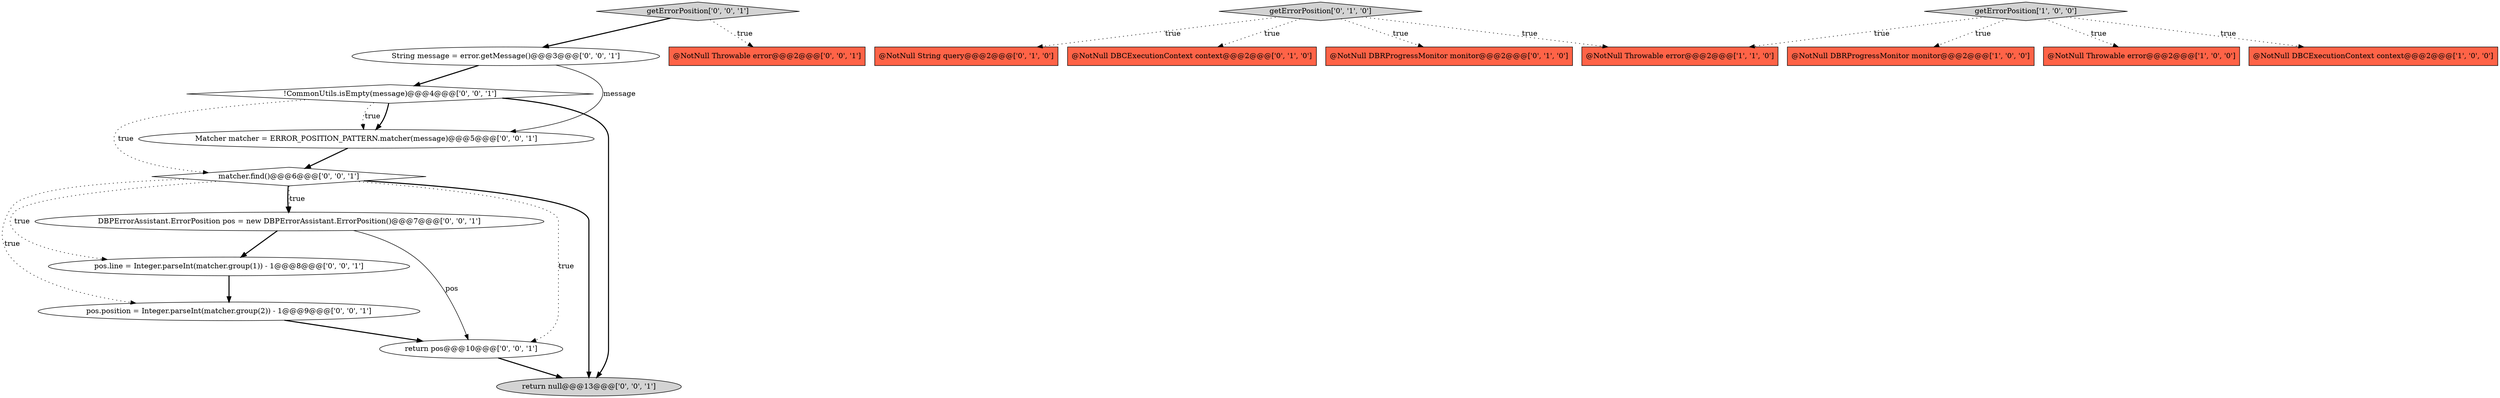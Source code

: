 digraph {
12 [style = filled, label = "Matcher matcher = ERROR_POSITION_PATTERN.matcher(message)@@@5@@@['0', '0', '1']", fillcolor = white, shape = ellipse image = "AAA0AAABBB3BBB"];
19 [style = filled, label = "getErrorPosition['0', '0', '1']", fillcolor = lightgray, shape = diamond image = "AAA0AAABBB3BBB"];
4 [style = filled, label = "@NotNull Throwable error@@@2@@@['1', '1', '0']", fillcolor = tomato, shape = box image = "AAA0AAABBB1BBB"];
0 [style = filled, label = "@NotNull DBRProgressMonitor monitor@@@2@@@['1', '0', '0']", fillcolor = tomato, shape = box image = "AAA0AAABBB1BBB"];
1 [style = filled, label = "@NotNull Throwable error@@@2@@@['1', '0', '0']", fillcolor = tomato, shape = box image = "AAA0AAABBB1BBB"];
6 [style = filled, label = "@NotNull DBCExecutionContext context@@@2@@@['0', '1', '0']", fillcolor = tomato, shape = box image = "AAA0AAABBB2BBB"];
8 [style = filled, label = "getErrorPosition['0', '1', '0']", fillcolor = lightgray, shape = diamond image = "AAA0AAABBB2BBB"];
9 [style = filled, label = "@NotNull Throwable error@@@2@@@['0', '0', '1']", fillcolor = tomato, shape = box image = "AAA0AAABBB3BBB"];
11 [style = filled, label = "return pos@@@10@@@['0', '0', '1']", fillcolor = white, shape = ellipse image = "AAA0AAABBB3BBB"];
13 [style = filled, label = "matcher.find()@@@6@@@['0', '0', '1']", fillcolor = white, shape = diamond image = "AAA0AAABBB3BBB"];
14 [style = filled, label = "!CommonUtils.isEmpty(message)@@@4@@@['0', '0', '1']", fillcolor = white, shape = diamond image = "AAA0AAABBB3BBB"];
17 [style = filled, label = "pos.line = Integer.parseInt(matcher.group(1)) - 1@@@8@@@['0', '0', '1']", fillcolor = white, shape = ellipse image = "AAA0AAABBB3BBB"];
18 [style = filled, label = "return null@@@13@@@['0', '0', '1']", fillcolor = lightgray, shape = ellipse image = "AAA0AAABBB3BBB"];
10 [style = filled, label = "pos.position = Integer.parseInt(matcher.group(2)) - 1@@@9@@@['0', '0', '1']", fillcolor = white, shape = ellipse image = "AAA0AAABBB3BBB"];
2 [style = filled, label = "getErrorPosition['1', '0', '0']", fillcolor = lightgray, shape = diamond image = "AAA0AAABBB1BBB"];
16 [style = filled, label = "DBPErrorAssistant.ErrorPosition pos = new DBPErrorAssistant.ErrorPosition()@@@7@@@['0', '0', '1']", fillcolor = white, shape = ellipse image = "AAA0AAABBB3BBB"];
3 [style = filled, label = "@NotNull DBCExecutionContext context@@@2@@@['1', '0', '0']", fillcolor = tomato, shape = box image = "AAA0AAABBB1BBB"];
15 [style = filled, label = "String message = error.getMessage()@@@3@@@['0', '0', '1']", fillcolor = white, shape = ellipse image = "AAA0AAABBB3BBB"];
7 [style = filled, label = "@NotNull DBRProgressMonitor monitor@@@2@@@['0', '1', '0']", fillcolor = tomato, shape = box image = "AAA0AAABBB2BBB"];
5 [style = filled, label = "@NotNull String query@@@2@@@['0', '1', '0']", fillcolor = tomato, shape = box image = "AAA0AAABBB2BBB"];
2->3 [style = dotted, label="true"];
2->4 [style = dotted, label="true"];
14->18 [style = bold, label=""];
8->6 [style = dotted, label="true"];
16->11 [style = solid, label="pos"];
13->11 [style = dotted, label="true"];
19->15 [style = bold, label=""];
13->16 [style = dotted, label="true"];
13->10 [style = dotted, label="true"];
14->12 [style = bold, label=""];
11->18 [style = bold, label=""];
10->11 [style = bold, label=""];
19->9 [style = dotted, label="true"];
15->12 [style = solid, label="message"];
8->7 [style = dotted, label="true"];
13->17 [style = dotted, label="true"];
14->12 [style = dotted, label="true"];
13->18 [style = bold, label=""];
12->13 [style = bold, label=""];
2->1 [style = dotted, label="true"];
14->13 [style = dotted, label="true"];
15->14 [style = bold, label=""];
13->16 [style = bold, label=""];
8->5 [style = dotted, label="true"];
16->17 [style = bold, label=""];
2->0 [style = dotted, label="true"];
8->4 [style = dotted, label="true"];
17->10 [style = bold, label=""];
}
